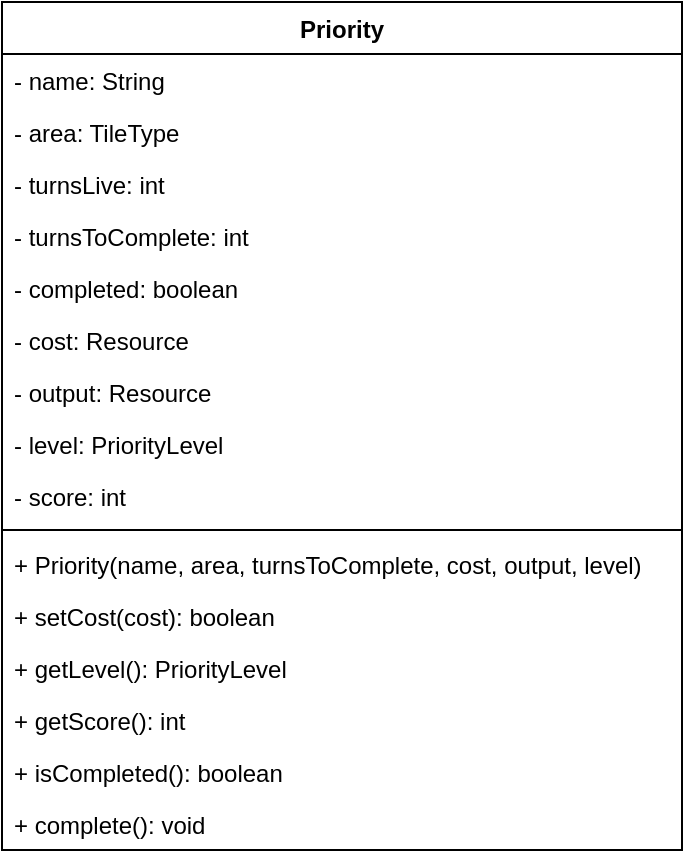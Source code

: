 <mxfile version="13.8.8" type="github">
  <diagram id="C5RBs43oDa-KdzZeNtuy" name="Page-1">
    <mxGraphModel dx="782" dy="478" grid="1" gridSize="10" guides="1" tooltips="1" connect="1" arrows="1" fold="1" page="1" pageScale="1" pageWidth="827" pageHeight="1169" math="0" shadow="0">
      <root>
        <mxCell id="WIyWlLk6GJQsqaUBKTNV-0" />
        <mxCell id="WIyWlLk6GJQsqaUBKTNV-1" parent="WIyWlLk6GJQsqaUBKTNV-0" />
        <mxCell id="4YW-2JsqYNbw3fbjOBNl-4" value="Priority" style="swimlane;fontStyle=1;align=center;verticalAlign=top;childLayout=stackLayout;horizontal=1;startSize=26;horizontalStack=0;resizeParent=1;resizeParentMax=0;resizeLast=0;collapsible=1;marginBottom=0;" vertex="1" parent="WIyWlLk6GJQsqaUBKTNV-1">
          <mxGeometry x="40" y="56" width="340" height="424" as="geometry" />
        </mxCell>
        <mxCell id="4YW-2JsqYNbw3fbjOBNl-5" value="- name: String" style="text;strokeColor=none;fillColor=none;align=left;verticalAlign=top;spacingLeft=4;spacingRight=4;overflow=hidden;rotatable=0;points=[[0,0.5],[1,0.5]];portConstraint=eastwest;" vertex="1" parent="4YW-2JsqYNbw3fbjOBNl-4">
          <mxGeometry y="26" width="340" height="26" as="geometry" />
        </mxCell>
        <mxCell id="4YW-2JsqYNbw3fbjOBNl-11" value="- area: TileType" style="text;strokeColor=none;fillColor=none;align=left;verticalAlign=top;spacingLeft=4;spacingRight=4;overflow=hidden;rotatable=0;points=[[0,0.5],[1,0.5]];portConstraint=eastwest;" vertex="1" parent="4YW-2JsqYNbw3fbjOBNl-4">
          <mxGeometry y="52" width="340" height="26" as="geometry" />
        </mxCell>
        <mxCell id="4YW-2JsqYNbw3fbjOBNl-12" value="- turnsLive: int" style="text;strokeColor=none;fillColor=none;align=left;verticalAlign=top;spacingLeft=4;spacingRight=4;overflow=hidden;rotatable=0;points=[[0,0.5],[1,0.5]];portConstraint=eastwest;" vertex="1" parent="4YW-2JsqYNbw3fbjOBNl-4">
          <mxGeometry y="78" width="340" height="26" as="geometry" />
        </mxCell>
        <mxCell id="4YW-2JsqYNbw3fbjOBNl-15" value="- turnsToComplete: int" style="text;strokeColor=none;fillColor=none;align=left;verticalAlign=top;spacingLeft=4;spacingRight=4;overflow=hidden;rotatable=0;points=[[0,0.5],[1,0.5]];portConstraint=eastwest;" vertex="1" parent="4YW-2JsqYNbw3fbjOBNl-4">
          <mxGeometry y="104" width="340" height="26" as="geometry" />
        </mxCell>
        <mxCell id="4YW-2JsqYNbw3fbjOBNl-18" value="- completed: boolean" style="text;strokeColor=none;fillColor=none;align=left;verticalAlign=top;spacingLeft=4;spacingRight=4;overflow=hidden;rotatable=0;points=[[0,0.5],[1,0.5]];portConstraint=eastwest;" vertex="1" parent="4YW-2JsqYNbw3fbjOBNl-4">
          <mxGeometry y="130" width="340" height="26" as="geometry" />
        </mxCell>
        <mxCell id="4YW-2JsqYNbw3fbjOBNl-17" value="- cost: Resource" style="text;strokeColor=none;fillColor=none;align=left;verticalAlign=top;spacingLeft=4;spacingRight=4;overflow=hidden;rotatable=0;points=[[0,0.5],[1,0.5]];portConstraint=eastwest;" vertex="1" parent="4YW-2JsqYNbw3fbjOBNl-4">
          <mxGeometry y="156" width="340" height="26" as="geometry" />
        </mxCell>
        <mxCell id="4YW-2JsqYNbw3fbjOBNl-16" value="- output: Resource" style="text;strokeColor=none;fillColor=none;align=left;verticalAlign=top;spacingLeft=4;spacingRight=4;overflow=hidden;rotatable=0;points=[[0,0.5],[1,0.5]];portConstraint=eastwest;" vertex="1" parent="4YW-2JsqYNbw3fbjOBNl-4">
          <mxGeometry y="182" width="340" height="26" as="geometry" />
        </mxCell>
        <mxCell id="4YW-2JsqYNbw3fbjOBNl-20" value="- level: PriorityLevel" style="text;strokeColor=none;fillColor=none;align=left;verticalAlign=top;spacingLeft=4;spacingRight=4;overflow=hidden;rotatable=0;points=[[0,0.5],[1,0.5]];portConstraint=eastwest;" vertex="1" parent="4YW-2JsqYNbw3fbjOBNl-4">
          <mxGeometry y="208" width="340" height="26" as="geometry" />
        </mxCell>
        <mxCell id="4YW-2JsqYNbw3fbjOBNl-19" value="- score: int" style="text;strokeColor=none;fillColor=none;align=left;verticalAlign=top;spacingLeft=4;spacingRight=4;overflow=hidden;rotatable=0;points=[[0,0.5],[1,0.5]];portConstraint=eastwest;" vertex="1" parent="4YW-2JsqYNbw3fbjOBNl-4">
          <mxGeometry y="234" width="340" height="26" as="geometry" />
        </mxCell>
        <mxCell id="4YW-2JsqYNbw3fbjOBNl-6" value="" style="line;strokeWidth=1;fillColor=none;align=left;verticalAlign=middle;spacingTop=-1;spacingLeft=3;spacingRight=3;rotatable=0;labelPosition=right;points=[];portConstraint=eastwest;" vertex="1" parent="4YW-2JsqYNbw3fbjOBNl-4">
          <mxGeometry y="260" width="340" height="8" as="geometry" />
        </mxCell>
        <mxCell id="4YW-2JsqYNbw3fbjOBNl-7" value="+ Priority(name, area, turnsToComplete, cost, output, level)" style="text;strokeColor=none;fillColor=none;align=left;verticalAlign=top;spacingLeft=4;spacingRight=4;overflow=hidden;rotatable=0;points=[[0,0.5],[1,0.5]];portConstraint=eastwest;" vertex="1" parent="4YW-2JsqYNbw3fbjOBNl-4">
          <mxGeometry y="268" width="340" height="26" as="geometry" />
        </mxCell>
        <mxCell id="4YW-2JsqYNbw3fbjOBNl-9" value="+ setCost(cost): boolean" style="text;strokeColor=none;fillColor=none;align=left;verticalAlign=top;spacingLeft=4;spacingRight=4;overflow=hidden;rotatable=0;points=[[0,0.5],[1,0.5]];portConstraint=eastwest;" vertex="1" parent="4YW-2JsqYNbw3fbjOBNl-4">
          <mxGeometry y="294" width="340" height="26" as="geometry" />
        </mxCell>
        <mxCell id="4YW-2JsqYNbw3fbjOBNl-10" value="+ getLevel(): PriorityLevel" style="text;strokeColor=none;fillColor=none;align=left;verticalAlign=top;spacingLeft=4;spacingRight=4;overflow=hidden;rotatable=0;points=[[0,0.5],[1,0.5]];portConstraint=eastwest;" vertex="1" parent="4YW-2JsqYNbw3fbjOBNl-4">
          <mxGeometry y="320" width="340" height="26" as="geometry" />
        </mxCell>
        <mxCell id="4YW-2JsqYNbw3fbjOBNl-21" value="+ getScore(): int" style="text;strokeColor=none;fillColor=none;align=left;verticalAlign=top;spacingLeft=4;spacingRight=4;overflow=hidden;rotatable=0;points=[[0,0.5],[1,0.5]];portConstraint=eastwest;" vertex="1" parent="4YW-2JsqYNbw3fbjOBNl-4">
          <mxGeometry y="346" width="340" height="26" as="geometry" />
        </mxCell>
        <mxCell id="4YW-2JsqYNbw3fbjOBNl-22" value="+ isCompleted(): boolean" style="text;strokeColor=none;fillColor=none;align=left;verticalAlign=top;spacingLeft=4;spacingRight=4;overflow=hidden;rotatable=0;points=[[0,0.5],[1,0.5]];portConstraint=eastwest;" vertex="1" parent="4YW-2JsqYNbw3fbjOBNl-4">
          <mxGeometry y="372" width="340" height="26" as="geometry" />
        </mxCell>
        <mxCell id="4YW-2JsqYNbw3fbjOBNl-23" value="+ complete(): void" style="text;strokeColor=none;fillColor=none;align=left;verticalAlign=top;spacingLeft=4;spacingRight=4;overflow=hidden;rotatable=0;points=[[0,0.5],[1,0.5]];portConstraint=eastwest;" vertex="1" parent="4YW-2JsqYNbw3fbjOBNl-4">
          <mxGeometry y="398" width="340" height="26" as="geometry" />
        </mxCell>
      </root>
    </mxGraphModel>
  </diagram>
</mxfile>
